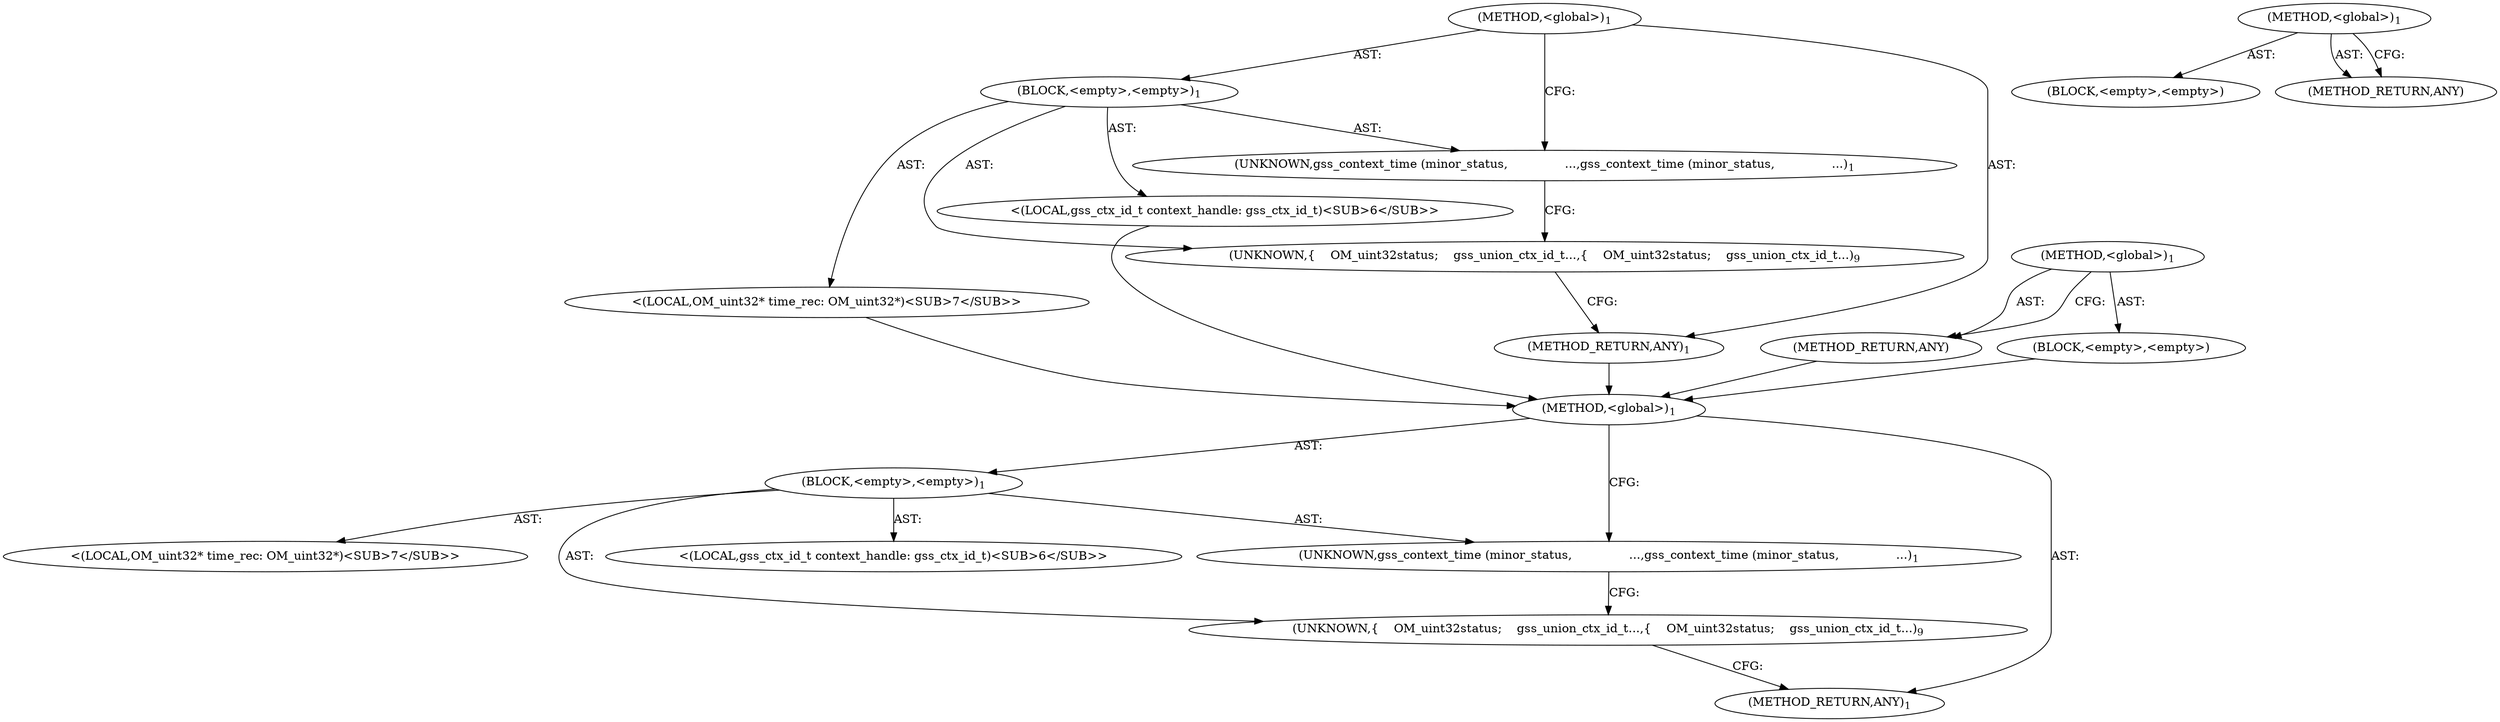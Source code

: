 digraph "&lt;global&gt;" {
vulnerable_6 [label=<(METHOD,&lt;global&gt;)<SUB>1</SUB>>];
vulnerable_7 [label=<(BLOCK,&lt;empty&gt;,&lt;empty&gt;)<SUB>1</SUB>>];
vulnerable_8 [label=<(UNKNOWN,gss_context_time (minor_status,
               ...,gss_context_time (minor_status,
               ...)<SUB>1</SUB>>];
vulnerable_9 [label="<(LOCAL,gss_ctx_id_t context_handle: gss_ctx_id_t)<SUB>6</SUB>>"];
vulnerable_10 [label="<(LOCAL,OM_uint32* time_rec: OM_uint32*)<SUB>7</SUB>>"];
vulnerable_11 [label=<(UNKNOWN,{
    OM_uint32		status;
    gss_union_ctx_id_t...,{
    OM_uint32		status;
    gss_union_ctx_id_t...)<SUB>9</SUB>>];
vulnerable_12 [label=<(METHOD_RETURN,ANY)<SUB>1</SUB>>];
vulnerable_21 [label=<(METHOD,&lt;global&gt;)<SUB>1</SUB>>];
vulnerable_22 [label=<(BLOCK,&lt;empty&gt;,&lt;empty&gt;)>];
vulnerable_23 [label=<(METHOD_RETURN,ANY)>];
fixed_6 [label=<(METHOD,&lt;global&gt;)<SUB>1</SUB>>];
fixed_7 [label=<(BLOCK,&lt;empty&gt;,&lt;empty&gt;)<SUB>1</SUB>>];
fixed_8 [label=<(UNKNOWN,gss_context_time (minor_status,
               ...,gss_context_time (minor_status,
               ...)<SUB>1</SUB>>];
fixed_9 [label="<(LOCAL,gss_ctx_id_t context_handle: gss_ctx_id_t)<SUB>6</SUB>>"];
fixed_10 [label="<(LOCAL,OM_uint32* time_rec: OM_uint32*)<SUB>7</SUB>>"];
fixed_11 [label=<(UNKNOWN,{
    OM_uint32		status;
    gss_union_ctx_id_t...,{
    OM_uint32		status;
    gss_union_ctx_id_t...)<SUB>9</SUB>>];
fixed_12 [label=<(METHOD_RETURN,ANY)<SUB>1</SUB>>];
fixed_21 [label=<(METHOD,&lt;global&gt;)<SUB>1</SUB>>];
fixed_22 [label=<(BLOCK,&lt;empty&gt;,&lt;empty&gt;)>];
fixed_23 [label=<(METHOD_RETURN,ANY)>];
vulnerable_6 -> vulnerable_7  [key=0, label="AST: "];
vulnerable_6 -> vulnerable_12  [key=0, label="AST: "];
vulnerable_6 -> vulnerable_8  [key=0, label="CFG: "];
vulnerable_7 -> vulnerable_8  [key=0, label="AST: "];
vulnerable_7 -> vulnerable_9  [key=0, label="AST: "];
vulnerable_7 -> vulnerable_10  [key=0, label="AST: "];
vulnerable_7 -> vulnerable_11  [key=0, label="AST: "];
vulnerable_8 -> vulnerable_11  [key=0, label="CFG: "];
vulnerable_9 -> fixed_6  [key=0];
vulnerable_10 -> fixed_6  [key=0];
vulnerable_11 -> vulnerable_12  [key=0, label="CFG: "];
vulnerable_12 -> fixed_6  [key=0];
vulnerable_21 -> vulnerable_22  [key=0, label="AST: "];
vulnerable_21 -> vulnerable_23  [key=0, label="AST: "];
vulnerable_21 -> vulnerable_23  [key=1, label="CFG: "];
vulnerable_22 -> fixed_6  [key=0];
vulnerable_23 -> fixed_6  [key=0];
fixed_6 -> fixed_7  [key=0, label="AST: "];
fixed_6 -> fixed_12  [key=0, label="AST: "];
fixed_6 -> fixed_8  [key=0, label="CFG: "];
fixed_7 -> fixed_8  [key=0, label="AST: "];
fixed_7 -> fixed_9  [key=0, label="AST: "];
fixed_7 -> fixed_10  [key=0, label="AST: "];
fixed_7 -> fixed_11  [key=0, label="AST: "];
fixed_8 -> fixed_11  [key=0, label="CFG: "];
fixed_11 -> fixed_12  [key=0, label="CFG: "];
fixed_21 -> fixed_22  [key=0, label="AST: "];
fixed_21 -> fixed_23  [key=0, label="AST: "];
fixed_21 -> fixed_23  [key=1, label="CFG: "];
}
